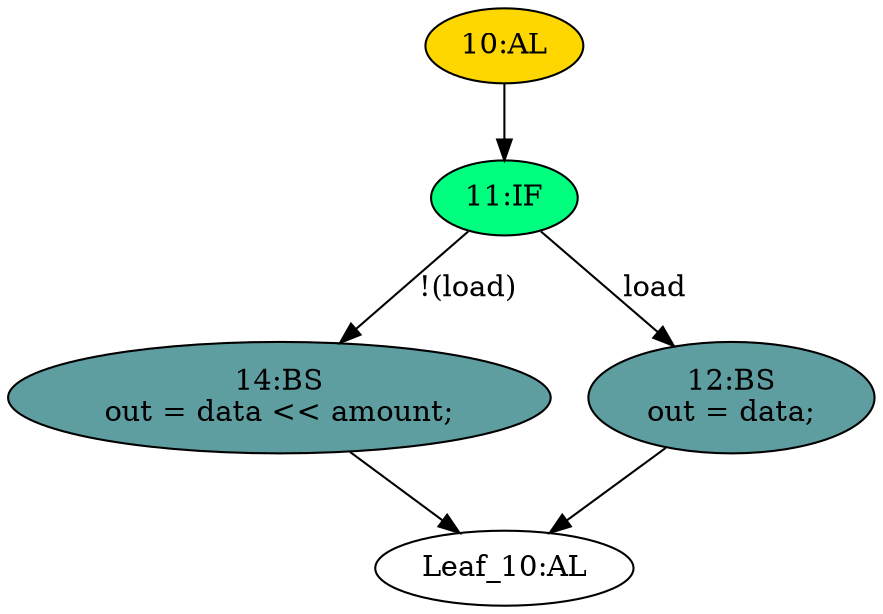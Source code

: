 strict digraph "" {
	node [label="\N"];
	"10:AL"	[ast="<pyverilog.vparser.ast.Always object at 0x7f76da898090>",
		clk_sens=True,
		fillcolor=gold,
		label="10:AL",
		sens="['clk']",
		statements="[]",
		style=filled,
		typ=Always,
		use_var="['load', 'amount', 'data']"];
	"11:IF"	[ast="<pyverilog.vparser.ast.IfStatement object at 0x7f76da898250>",
		fillcolor=springgreen,
		label="11:IF",
		statements="[]",
		style=filled,
		typ=IfStatement];
	"10:AL" -> "11:IF"	[cond="[]",
		lineno=None];
	"14:BS"	[ast="<pyverilog.vparser.ast.BlockingSubstitution object at 0x7f76da8982d0>",
		fillcolor=cadetblue,
		label="14:BS
out = data << amount;",
		statements="[<pyverilog.vparser.ast.BlockingSubstitution object at 0x7f76da8982d0>]",
		style=filled,
		typ=BlockingSubstitution];
	"Leaf_10:AL"	[def_var="['out']",
		label="Leaf_10:AL"];
	"14:BS" -> "Leaf_10:AL"	[cond="[]",
		lineno=None];
	"11:IF" -> "14:BS"	[cond="['load']",
		label="!(load)",
		lineno=11];
	"12:BS"	[ast="<pyverilog.vparser.ast.BlockingSubstitution object at 0x7f76da898510>",
		fillcolor=cadetblue,
		label="12:BS
out = data;",
		statements="[<pyverilog.vparser.ast.BlockingSubstitution object at 0x7f76da898510>]",
		style=filled,
		typ=BlockingSubstitution];
	"11:IF" -> "12:BS"	[cond="['load']",
		label=load,
		lineno=11];
	"12:BS" -> "Leaf_10:AL"	[cond="[]",
		lineno=None];
}

